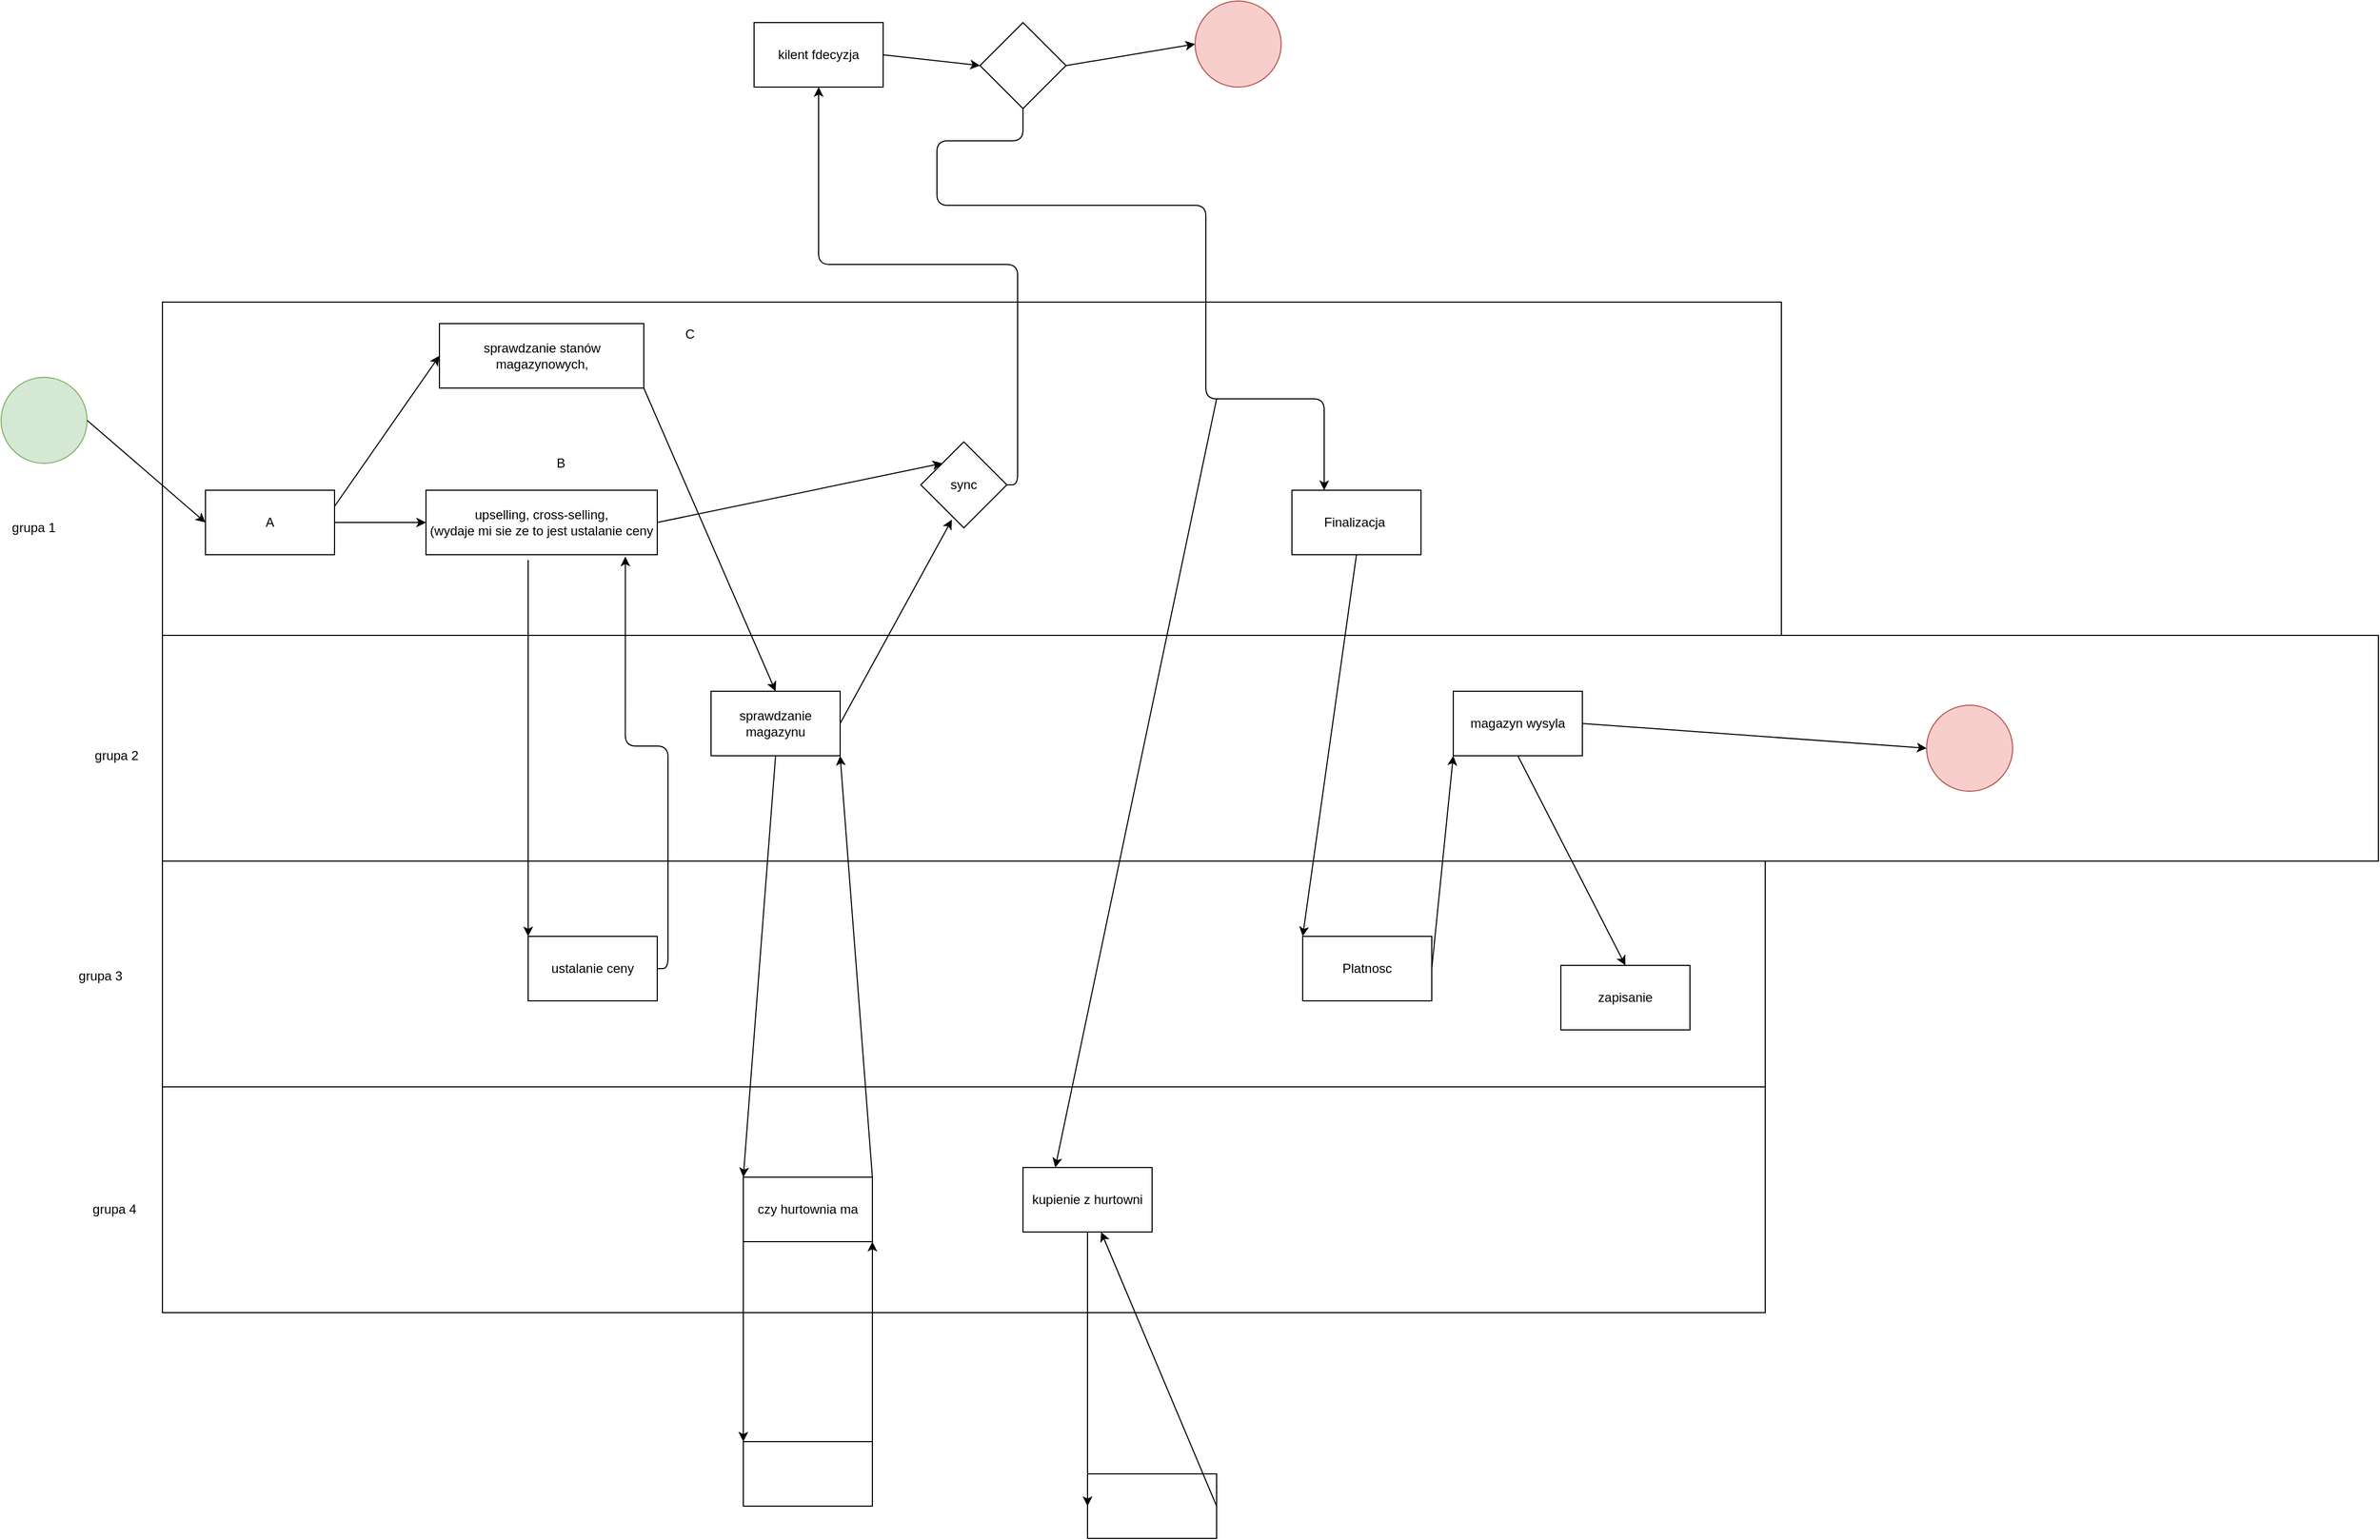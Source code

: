 <mxfile version="12.9.3" type="device"><diagram id="jsHZmkJMQ-BWgmSN2uL2" name="Page-1"><mxGraphModel dx="1574" dy="2009" grid="1" gridSize="10" guides="1" tooltips="1" connect="1" arrows="1" fold="1" page="1" pageScale="1" pageWidth="850" pageHeight="1100" math="0" shadow="0"><root><mxCell id="0"/><mxCell id="1" parent="0"/><mxCell id="MSJGgXnMnK2YRr2EUB4X-1" value="" style="rounded=0;whiteSpace=wrap;html=1;fillColor=none;" vertex="1" parent="1"><mxGeometry x="180" y="30" width="1505" height="310" as="geometry"/></mxCell><mxCell id="MSJGgXnMnK2YRr2EUB4X-2" value="" style="rounded=0;whiteSpace=wrap;html=1;fillColor=none;" vertex="1" parent="1"><mxGeometry x="180" y="340" width="2060" height="210" as="geometry"/></mxCell><mxCell id="MSJGgXnMnK2YRr2EUB4X-3" value="" style="rounded=0;whiteSpace=wrap;html=1;fillColor=none;" vertex="1" parent="1"><mxGeometry x="180" y="550" width="1490" height="210" as="geometry"/></mxCell><mxCell id="MSJGgXnMnK2YRr2EUB4X-4" value="" style="rounded=0;whiteSpace=wrap;html=1;fillColor=none;" vertex="1" parent="1"><mxGeometry x="180" y="760" width="1490" height="210" as="geometry"/></mxCell><mxCell id="MSJGgXnMnK2YRr2EUB4X-5" value="A" style="rounded=0;whiteSpace=wrap;html=1;fillColor=none;" vertex="1" parent="1"><mxGeometry x="220" y="205" width="120" height="60" as="geometry"/></mxCell><mxCell id="MSJGgXnMnK2YRr2EUB4X-6" value="grupa 1" style="text;html=1;align=center;verticalAlign=middle;resizable=0;points=[];autosize=1;" vertex="1" parent="1"><mxGeometry x="30" y="230" width="60" height="20" as="geometry"/></mxCell><mxCell id="MSJGgXnMnK2YRr2EUB4X-7" value="grupa 2" style="text;html=1;align=center;verticalAlign=middle;resizable=0;points=[];autosize=1;" vertex="1" parent="1"><mxGeometry x="107" y="442" width="60" height="20" as="geometry"/></mxCell><mxCell id="MSJGgXnMnK2YRr2EUB4X-8" value="grupa 3&lt;br&gt;" style="text;html=1;align=center;verticalAlign=middle;resizable=0;points=[];autosize=1;" vertex="1" parent="1"><mxGeometry x="92" y="647" width="60" height="20" as="geometry"/></mxCell><mxCell id="MSJGgXnMnK2YRr2EUB4X-9" value="grupa 4" style="text;html=1;align=center;verticalAlign=middle;resizable=0;points=[];autosize=1;" vertex="1" parent="1"><mxGeometry x="105" y="864" width="60" height="20" as="geometry"/></mxCell><mxCell id="MSJGgXnMnK2YRr2EUB4X-10" value="upselling, cross-selling,&lt;br&gt;(wydaje mi sie ze to jest ustalanie ceny" style="rounded=0;whiteSpace=wrap;html=1;fillColor=none;" vertex="1" parent="1"><mxGeometry x="425" y="205" width="215" height="60" as="geometry"/></mxCell><mxCell id="MSJGgXnMnK2YRr2EUB4X-11" value="" style="endArrow=classic;html=1;exitX=1;exitY=0.5;exitDx=0;exitDy=0;entryX=0;entryY=0.5;entryDx=0;entryDy=0;" edge="1" parent="1" source="MSJGgXnMnK2YRr2EUB4X-5" target="MSJGgXnMnK2YRr2EUB4X-10"><mxGeometry width="50" height="50" relative="1" as="geometry"><mxPoint x="500" y="510" as="sourcePoint"/><mxPoint x="550" y="460" as="targetPoint"/></mxGeometry></mxCell><mxCell id="MSJGgXnMnK2YRr2EUB4X-12" value="" style="endArrow=classic;html=1;entryX=0;entryY=0;entryDx=0;entryDy=0;edgeStyle=orthogonalEdgeStyle;" edge="1" parent="1" target="MSJGgXnMnK2YRr2EUB4X-13"><mxGeometry width="50" height="50" relative="1" as="geometry"><mxPoint x="520" y="270" as="sourcePoint"/><mxPoint x="540" y="360" as="targetPoint"/><Array as="points"><mxPoint x="520" y="440"/><mxPoint x="520" y="440"/></Array></mxGeometry></mxCell><mxCell id="MSJGgXnMnK2YRr2EUB4X-13" value="ustalanie ceny" style="rounded=0;whiteSpace=wrap;html=1;fillColor=none;" vertex="1" parent="1"><mxGeometry x="520" y="620" width="120" height="60" as="geometry"/></mxCell><mxCell id="MSJGgXnMnK2YRr2EUB4X-14" value="" style="endArrow=classic;html=1;exitX=1;exitY=0.5;exitDx=0;exitDy=0;entryX=0.862;entryY=1.029;entryDx=0;entryDy=0;edgeStyle=orthogonalEdgeStyle;entryPerimeter=0;" edge="1" parent="1" source="MSJGgXnMnK2YRr2EUB4X-13" target="MSJGgXnMnK2YRr2EUB4X-10"><mxGeometry width="50" height="50" relative="1" as="geometry"><mxPoint x="500" y="670" as="sourcePoint"/><mxPoint x="680" y="235" as="targetPoint"/><Array as="points"><mxPoint x="650" y="650"/><mxPoint x="650" y="443"/><mxPoint x="610" y="443"/></Array></mxGeometry></mxCell><mxCell id="MSJGgXnMnK2YRr2EUB4X-15" value="sprawdzanie stanów magazynowych," style="rounded=0;whiteSpace=wrap;html=1;fillColor=none;" vertex="1" parent="1"><mxGeometry x="437.5" y="50" width="190" height="60" as="geometry"/></mxCell><mxCell id="MSJGgXnMnK2YRr2EUB4X-19" value="sprawdzanie magazynu" style="rounded=0;whiteSpace=wrap;html=1;fillColor=none;" vertex="1" parent="1"><mxGeometry x="690" y="392" width="120" height="60" as="geometry"/></mxCell><mxCell id="MSJGgXnMnK2YRr2EUB4X-24" value="kupienie z hurtowni" style="rounded=0;whiteSpace=wrap;html=1;fillColor=none;" vertex="1" parent="1"><mxGeometry x="980" y="835" width="120" height="60" as="geometry"/></mxCell><mxCell id="MSJGgXnMnK2YRr2EUB4X-25" value="" style="endArrow=classic;html=1;entryX=0.361;entryY=0.905;entryDx=0;entryDy=0;exitX=1;exitY=0.5;exitDx=0;exitDy=0;entryPerimeter=0;" edge="1" parent="1" source="MSJGgXnMnK2YRr2EUB4X-19" target="MSJGgXnMnK2YRr2EUB4X-57"><mxGeometry width="50" height="50" relative="1" as="geometry"><mxPoint x="895" y="500" as="sourcePoint"/><mxPoint x="900" y="412" as="targetPoint"/></mxGeometry></mxCell><mxCell id="MSJGgXnMnK2YRr2EUB4X-28" value="Finalizacja&amp;nbsp;" style="rounded=0;whiteSpace=wrap;html=1;fillColor=none;" vertex="1" parent="1"><mxGeometry x="1230" y="205" width="120" height="60" as="geometry"/></mxCell><mxCell id="MSJGgXnMnK2YRr2EUB4X-31" value="Platnosc" style="rounded=0;whiteSpace=wrap;html=1;fillColor=none;" vertex="1" parent="1"><mxGeometry x="1240" y="620" width="120" height="60" as="geometry"/></mxCell><mxCell id="MSJGgXnMnK2YRr2EUB4X-32" value="" style="endArrow=classic;html=1;exitX=0.5;exitY=1;exitDx=0;exitDy=0;entryX=0;entryY=0;entryDx=0;entryDy=0;" edge="1" parent="1" source="MSJGgXnMnK2YRr2EUB4X-28" target="MSJGgXnMnK2YRr2EUB4X-31"><mxGeometry width="50" height="50" relative="1" as="geometry"><mxPoint x="1160" y="500" as="sourcePoint"/><mxPoint x="1210" y="450" as="targetPoint"/></mxGeometry></mxCell><mxCell id="MSJGgXnMnK2YRr2EUB4X-35" value="" style="endArrow=classic;html=1;exitX=1;exitY=0.5;exitDx=0;exitDy=0;entryX=0;entryY=1;entryDx=0;entryDy=0;" edge="1" parent="1" source="MSJGgXnMnK2YRr2EUB4X-31" target="MSJGgXnMnK2YRr2EUB4X-36"><mxGeometry width="50" height="50" relative="1" as="geometry"><mxPoint x="1290" y="630" as="sourcePoint"/><mxPoint x="1340" y="580" as="targetPoint"/></mxGeometry></mxCell><mxCell id="MSJGgXnMnK2YRr2EUB4X-36" value="magazyn wysyla" style="rounded=0;whiteSpace=wrap;html=1;fillColor=none;" vertex="1" parent="1"><mxGeometry x="1380" y="392" width="120" height="60" as="geometry"/></mxCell><mxCell id="MSJGgXnMnK2YRr2EUB4X-37" value="" style="endArrow=classic;html=1;exitX=1;exitY=0.5;exitDx=0;exitDy=0;entryX=0;entryY=0.5;entryDx=0;entryDy=0;" edge="1" parent="1" source="MSJGgXnMnK2YRr2EUB4X-36" target="MSJGgXnMnK2YRr2EUB4X-38"><mxGeometry width="50" height="50" relative="1" as="geometry"><mxPoint x="1510" y="490" as="sourcePoint"/><mxPoint x="1560" y="440" as="targetPoint"/></mxGeometry></mxCell><mxCell id="MSJGgXnMnK2YRr2EUB4X-38" value="" style="ellipse;whiteSpace=wrap;html=1;aspect=fixed;fillColor=#f8cecc;strokeColor=#b85450;" vertex="1" parent="1"><mxGeometry x="1820" y="405" width="80" height="80" as="geometry"/></mxCell><mxCell id="MSJGgXnMnK2YRr2EUB4X-40" value="" style="endArrow=classic;html=1;entryX=0.5;entryY=0;entryDx=0;entryDy=0;exitX=0.5;exitY=1;exitDx=0;exitDy=0;" edge="1" parent="1" source="MSJGgXnMnK2YRr2EUB4X-36" target="MSJGgXnMnK2YRr2EUB4X-41"><mxGeometry width="50" height="50" relative="1" as="geometry"><mxPoint x="1540" y="460" as="sourcePoint"/><mxPoint x="1510" y="620" as="targetPoint"/></mxGeometry></mxCell><mxCell id="MSJGgXnMnK2YRr2EUB4X-41" value="zapisanie" style="rounded=0;whiteSpace=wrap;html=1;fillColor=none;" vertex="1" parent="1"><mxGeometry x="1480" y="647" width="120" height="60" as="geometry"/></mxCell><mxCell id="MSJGgXnMnK2YRr2EUB4X-42" value="" style="ellipse;whiteSpace=wrap;html=1;aspect=fixed;fillColor=#d5e8d4;strokeColor=#82b366;" vertex="1" parent="1"><mxGeometry x="30" y="100" width="80" height="80" as="geometry"/></mxCell><mxCell id="MSJGgXnMnK2YRr2EUB4X-43" value="" style="endArrow=classic;html=1;entryX=0;entryY=0.5;entryDx=0;entryDy=0;exitX=1;exitY=0.5;exitDx=0;exitDy=0;" edge="1" parent="1" source="MSJGgXnMnK2YRr2EUB4X-42" target="MSJGgXnMnK2YRr2EUB4X-5"><mxGeometry width="50" height="50" relative="1" as="geometry"><mxPoint x="270" y="390" as="sourcePoint"/><mxPoint x="320" y="340" as="targetPoint"/></mxGeometry></mxCell><mxCell id="MSJGgXnMnK2YRr2EUB4X-44" value="B" style="text;html=1;align=center;verticalAlign=middle;resizable=0;points=[];autosize=1;" vertex="1" parent="1"><mxGeometry x="540" y="170" width="20" height="20" as="geometry"/></mxCell><mxCell id="MSJGgXnMnK2YRr2EUB4X-45" value="C" style="text;html=1;align=center;verticalAlign=middle;resizable=0;points=[];autosize=1;" vertex="1" parent="1"><mxGeometry x="660" y="50" width="20" height="20" as="geometry"/></mxCell><mxCell id="MSJGgXnMnK2YRr2EUB4X-46" value="" style="rounded=0;whiteSpace=wrap;html=1;fillColor=none;" vertex="1" parent="1"><mxGeometry x="1040" y="1120" width="120" height="60" as="geometry"/></mxCell><mxCell id="MSJGgXnMnK2YRr2EUB4X-47" value="" style="endArrow=classic;html=1;exitX=0.5;exitY=1;exitDx=0;exitDy=0;entryX=0;entryY=0.5;entryDx=0;entryDy=0;" edge="1" parent="1" source="MSJGgXnMnK2YRr2EUB4X-24" target="MSJGgXnMnK2YRr2EUB4X-46"><mxGeometry width="50" height="50" relative="1" as="geometry"><mxPoint x="960" y="1040" as="sourcePoint"/><mxPoint x="1010" y="990" as="targetPoint"/></mxGeometry></mxCell><mxCell id="MSJGgXnMnK2YRr2EUB4X-48" value="" style="endArrow=classic;html=1;exitX=1;exitY=0.5;exitDx=0;exitDy=0;" edge="1" parent="1" source="MSJGgXnMnK2YRr2EUB4X-46" target="MSJGgXnMnK2YRr2EUB4X-24"><mxGeometry width="50" height="50" relative="1" as="geometry"><mxPoint x="1210" y="1170" as="sourcePoint"/><mxPoint x="1260" y="1120" as="targetPoint"/></mxGeometry></mxCell><mxCell id="MSJGgXnMnK2YRr2EUB4X-57" value="sync" style="rhombus;whiteSpace=wrap;html=1;fillColor=none;" vertex="1" parent="1"><mxGeometry x="885" y="160" width="80" height="80" as="geometry"/></mxCell><mxCell id="MSJGgXnMnK2YRr2EUB4X-58" value="" style="endArrow=classic;html=1;exitX=1;exitY=0.25;exitDx=0;exitDy=0;entryX=0;entryY=0.5;entryDx=0;entryDy=0;" edge="1" parent="1" source="MSJGgXnMnK2YRr2EUB4X-5" target="MSJGgXnMnK2YRr2EUB4X-15"><mxGeometry width="50" height="50" relative="1" as="geometry"><mxPoint x="380" y="190" as="sourcePoint"/><mxPoint x="430" y="140" as="targetPoint"/></mxGeometry></mxCell><mxCell id="MSJGgXnMnK2YRr2EUB4X-63" value="kilent fdecyzja" style="rounded=0;whiteSpace=wrap;html=1;fillColor=none;" vertex="1" parent="1"><mxGeometry x="730" y="-230" width="120" height="60" as="geometry"/></mxCell><mxCell id="MSJGgXnMnK2YRr2EUB4X-64" value="" style="endArrow=classic;html=1;exitX=1;exitY=0.5;exitDx=0;exitDy=0;entryX=0.5;entryY=1;entryDx=0;entryDy=0;edgeStyle=orthogonalEdgeStyle;" edge="1" parent="1" source="MSJGgXnMnK2YRr2EUB4X-57" target="MSJGgXnMnK2YRr2EUB4X-63"><mxGeometry width="50" height="50" relative="1" as="geometry"><mxPoint x="860" y="30" as="sourcePoint"/><mxPoint x="910" y="-20" as="targetPoint"/><Array as="points"><mxPoint x="975" y="200"/><mxPoint x="975" y="-5"/><mxPoint x="790" y="-5"/></Array></mxGeometry></mxCell><mxCell id="MSJGgXnMnK2YRr2EUB4X-65" value="" style="endArrow=classic;html=1;entryX=0;entryY=0.5;entryDx=0;entryDy=0;exitX=1;exitY=0.5;exitDx=0;exitDy=0;" edge="1" parent="1" source="MSJGgXnMnK2YRr2EUB4X-83" target="MSJGgXnMnK2YRr2EUB4X-66"><mxGeometry width="50" height="50" relative="1" as="geometry"><mxPoint x="950" y="-200" as="sourcePoint"/><mxPoint x="1030" y="-140" as="targetPoint"/></mxGeometry></mxCell><mxCell id="MSJGgXnMnK2YRr2EUB4X-66" value="" style="ellipse;whiteSpace=wrap;html=1;aspect=fixed;fillColor=#f8cecc;strokeColor=#b85450;" vertex="1" parent="1"><mxGeometry x="1140" y="-250" width="80" height="80" as="geometry"/></mxCell><mxCell id="MSJGgXnMnK2YRr2EUB4X-67" value="" style="endArrow=classic;html=1;entryX=0.25;entryY=0;entryDx=0;entryDy=0;edgeStyle=orthogonalEdgeStyle;exitX=0.5;exitY=1;exitDx=0;exitDy=0;" edge="1" parent="1" source="MSJGgXnMnK2YRr2EUB4X-83" target="MSJGgXnMnK2YRr2EUB4X-28"><mxGeometry width="50" height="50" relative="1" as="geometry"><mxPoint x="830" y="-120" as="sourcePoint"/><mxPoint x="940" y="-90" as="targetPoint"/><Array as="points"><mxPoint x="980" y="-120"/><mxPoint x="900" y="-120"/><mxPoint x="900" y="-60"/><mxPoint x="1150" y="-60"/><mxPoint x="1150" y="120"/><mxPoint x="1260" y="120"/></Array></mxGeometry></mxCell><mxCell id="MSJGgXnMnK2YRr2EUB4X-69" value="" style="endArrow=classic;html=1;exitX=1;exitY=1;exitDx=0;exitDy=0;entryX=0.5;entryY=0;entryDx=0;entryDy=0;" edge="1" parent="1" source="MSJGgXnMnK2YRr2EUB4X-15" target="MSJGgXnMnK2YRr2EUB4X-19"><mxGeometry width="50" height="50" relative="1" as="geometry"><mxPoint x="730" y="300" as="sourcePoint"/><mxPoint x="780" y="250" as="targetPoint"/></mxGeometry></mxCell><mxCell id="MSJGgXnMnK2YRr2EUB4X-70" value="" style="endArrow=classic;html=1;exitX=1;exitY=0.5;exitDx=0;exitDy=0;entryX=0;entryY=0;entryDx=0;entryDy=0;" edge="1" parent="1" source="MSJGgXnMnK2YRr2EUB4X-10" target="MSJGgXnMnK2YRr2EUB4X-57"><mxGeometry width="50" height="50" relative="1" as="geometry"><mxPoint x="790" y="230" as="sourcePoint"/><mxPoint x="840" y="180" as="targetPoint"/></mxGeometry></mxCell><mxCell id="MSJGgXnMnK2YRr2EUB4X-76" value="" style="endArrow=classic;html=1;exitX=0.5;exitY=1;exitDx=0;exitDy=0;entryX=0;entryY=0;entryDx=0;entryDy=0;" edge="1" parent="1" source="MSJGgXnMnK2YRr2EUB4X-19" target="MSJGgXnMnK2YRr2EUB4X-78"><mxGeometry width="50" height="50" relative="1" as="geometry"><mxPoint x="950" y="500" as="sourcePoint"/><mxPoint x="790" y="835" as="targetPoint"/></mxGeometry></mxCell><mxCell id="MSJGgXnMnK2YRr2EUB4X-77" value="" style="endArrow=classic;html=1;exitX=1;exitY=0;exitDx=0;exitDy=0;entryX=1;entryY=1;entryDx=0;entryDy=0;" edge="1" parent="1" source="MSJGgXnMnK2YRr2EUB4X-78" target="MSJGgXnMnK2YRr2EUB4X-19"><mxGeometry width="50" height="50" relative="1" as="geometry"><mxPoint x="880" y="865" as="sourcePoint"/><mxPoint x="1000" y="680" as="targetPoint"/></mxGeometry></mxCell><mxCell id="MSJGgXnMnK2YRr2EUB4X-78" value="czy hurtownia ma" style="rounded=0;whiteSpace=wrap;html=1;fillColor=none;" vertex="1" parent="1"><mxGeometry x="720" y="844" width="120" height="60" as="geometry"/></mxCell><mxCell id="MSJGgXnMnK2YRr2EUB4X-79" value="" style="endArrow=classic;html=1;entryX=0.25;entryY=0;entryDx=0;entryDy=0;" edge="1" parent="1" target="MSJGgXnMnK2YRr2EUB4X-24"><mxGeometry width="50" height="50" relative="1" as="geometry"><mxPoint x="1160" y="120" as="sourcePoint"/><mxPoint x="1130" y="440" as="targetPoint"/></mxGeometry></mxCell><mxCell id="MSJGgXnMnK2YRr2EUB4X-80" value="" style="rounded=0;whiteSpace=wrap;html=1;fillColor=none;" vertex="1" parent="1"><mxGeometry x="720" y="1090" width="120" height="60" as="geometry"/></mxCell><mxCell id="MSJGgXnMnK2YRr2EUB4X-81" value="" style="endArrow=classic;html=1;exitX=0;exitY=1;exitDx=0;exitDy=0;entryX=0;entryY=0;entryDx=0;entryDy=0;" edge="1" parent="1" source="MSJGgXnMnK2YRr2EUB4X-78" target="MSJGgXnMnK2YRr2EUB4X-80"><mxGeometry width="50" height="50" relative="1" as="geometry"><mxPoint x="640" y="1070" as="sourcePoint"/><mxPoint x="690" y="1020" as="targetPoint"/></mxGeometry></mxCell><mxCell id="MSJGgXnMnK2YRr2EUB4X-82" value="" style="endArrow=none;html=1;exitX=1;exitY=1;exitDx=0;exitDy=0;entryX=1;entryY=0;entryDx=0;entryDy=0;startArrow=classic;startFill=1;endFill=0;" edge="1" parent="1" source="MSJGgXnMnK2YRr2EUB4X-78" target="MSJGgXnMnK2YRr2EUB4X-80"><mxGeometry width="50" height="50" relative="1" as="geometry"><mxPoint x="890" y="1090" as="sourcePoint"/><mxPoint x="940" y="1040" as="targetPoint"/></mxGeometry></mxCell><mxCell id="MSJGgXnMnK2YRr2EUB4X-83" value="" style="rhombus;whiteSpace=wrap;html=1;fillColor=none;" vertex="1" parent="1"><mxGeometry x="940" y="-230" width="80" height="80" as="geometry"/></mxCell><mxCell id="MSJGgXnMnK2YRr2EUB4X-84" value="" style="endArrow=classic;html=1;exitX=1;exitY=0.5;exitDx=0;exitDy=0;entryX=0;entryY=0.5;entryDx=0;entryDy=0;" edge="1" parent="1" source="MSJGgXnMnK2YRr2EUB4X-63" target="MSJGgXnMnK2YRr2EUB4X-83"><mxGeometry width="50" height="50" relative="1" as="geometry"><mxPoint x="1160" y="-100" as="sourcePoint"/><mxPoint x="1210" y="-150" as="targetPoint"/></mxGeometry></mxCell></root></mxGraphModel></diagram></mxfile>
